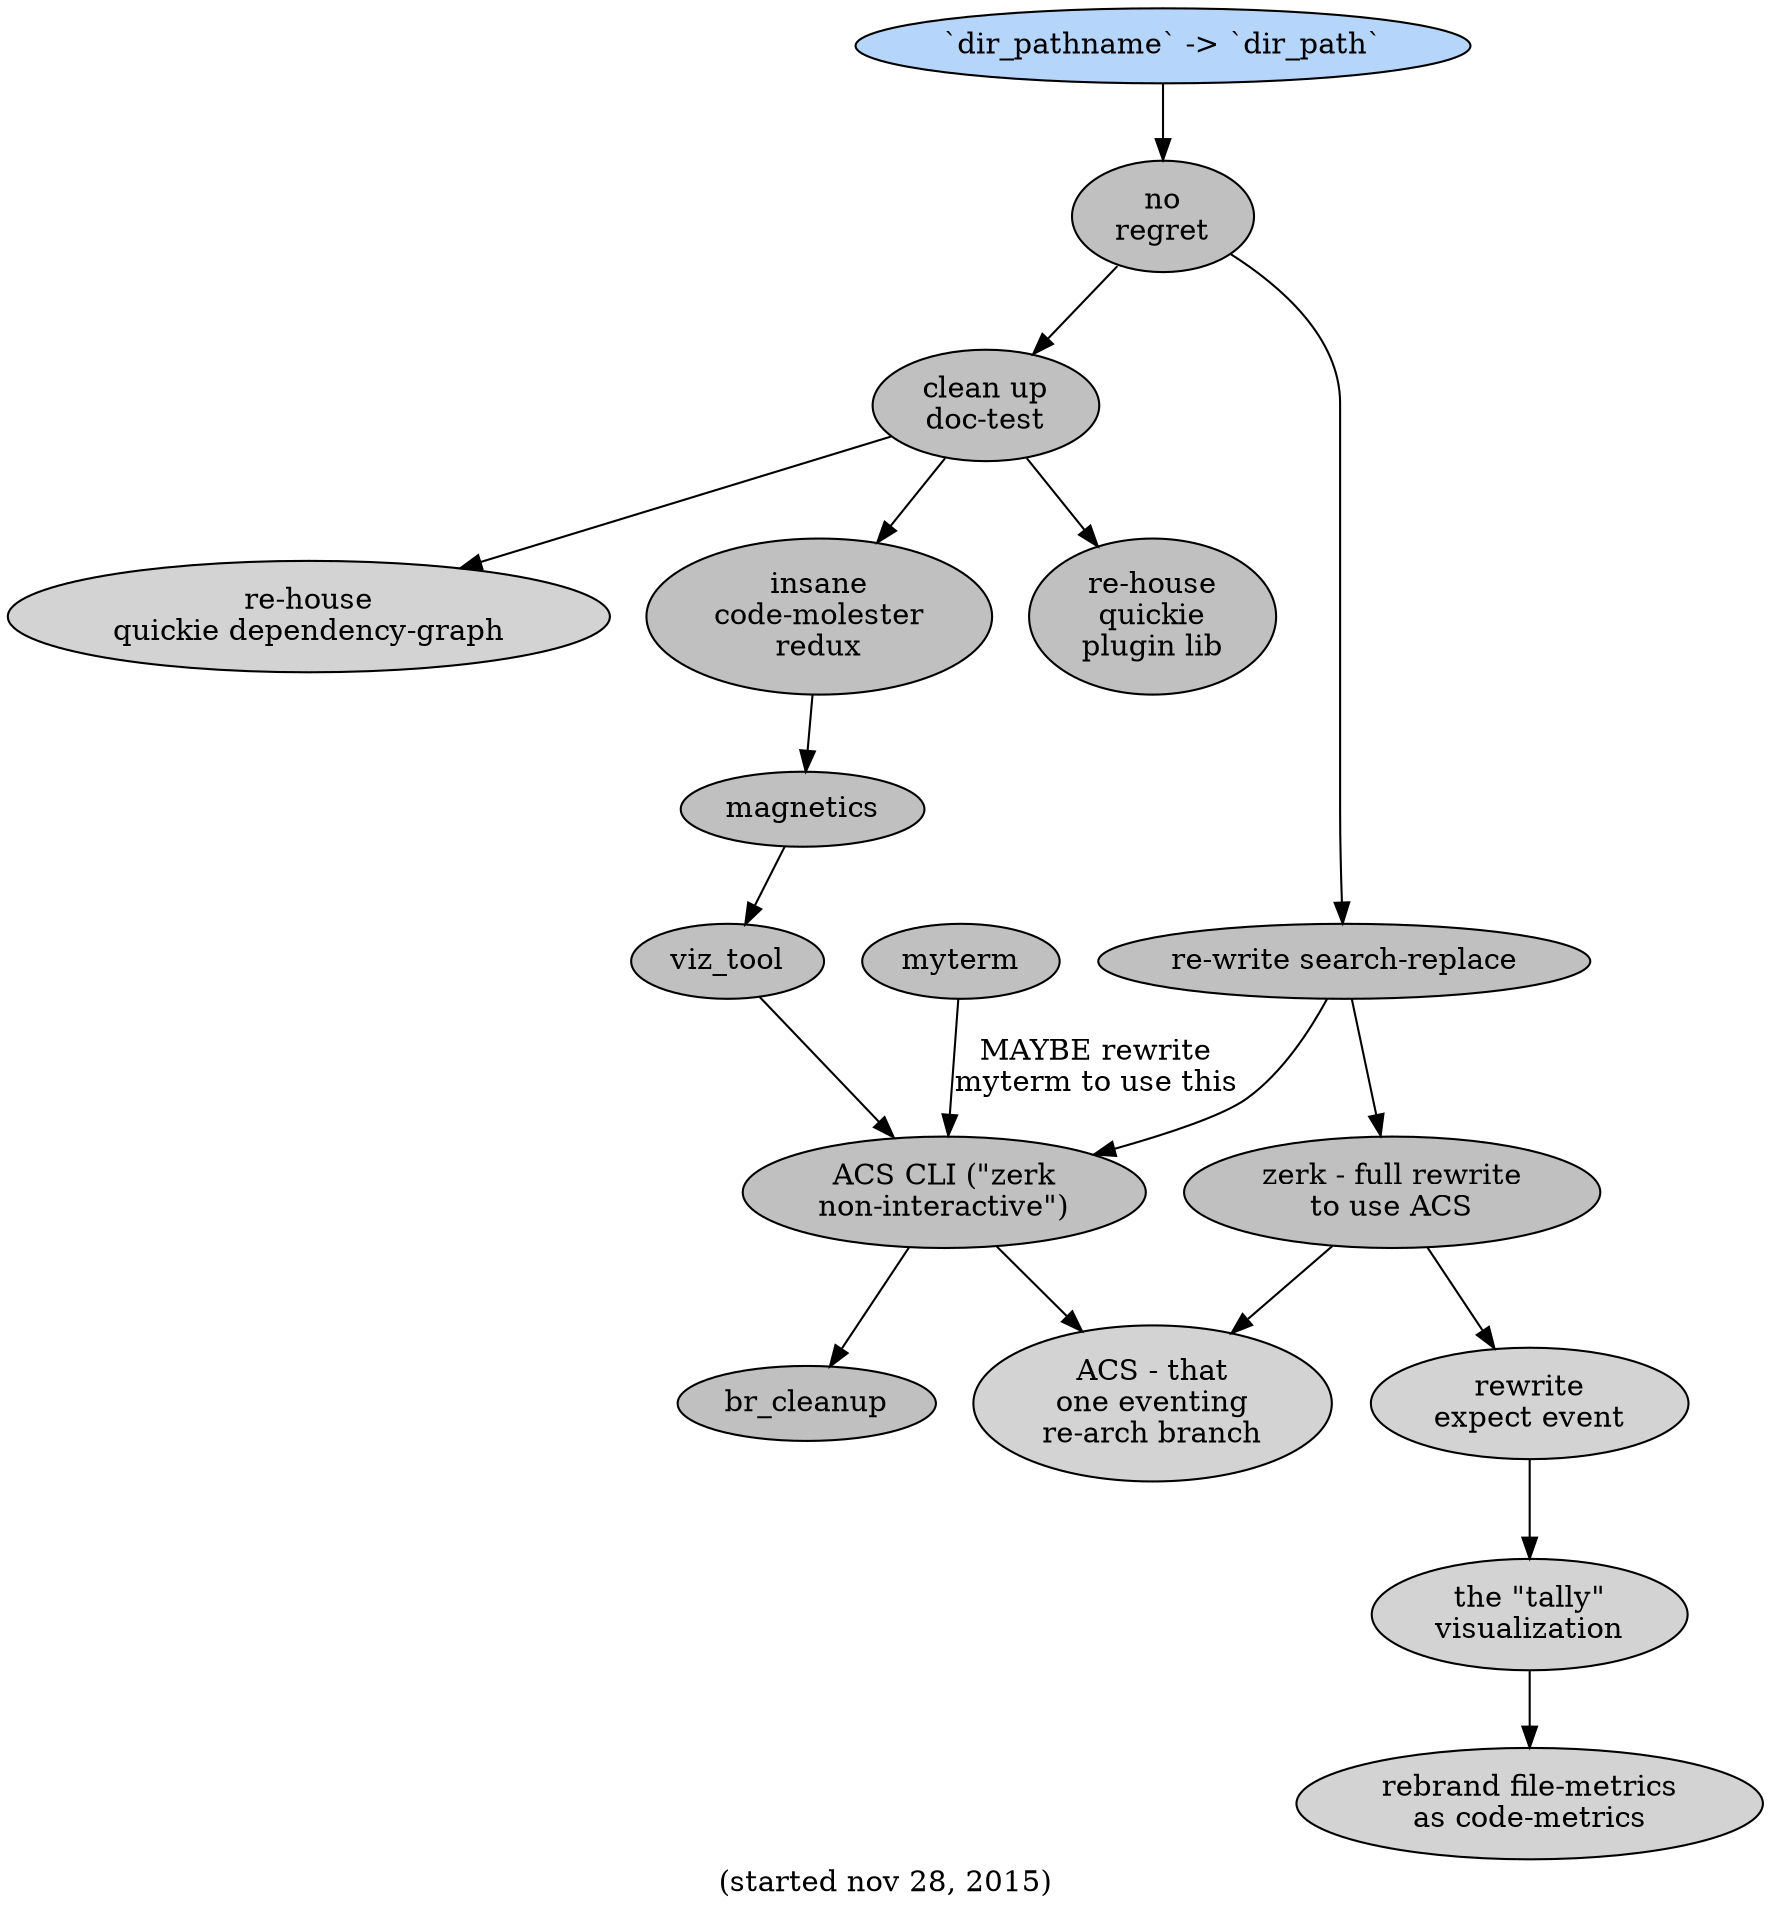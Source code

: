 digraph g {

  /* color for active thing: #b5d5fb */

  label="(started nov 28, 2015)"

  clean_up_doctest -> re_house_xx
  re_house_xx [label="re-house\nquickie\nplugin lib" fillcolor="gray" style="filled"]
  clean_up_doctest [label="clean up\ndoc-test" style=filled fillcolor=grey ]
  clean_up_doctest -> re_house_yy
  re_house_yy [label="re-house\nquickie dependency-graph" style="filled"]
  clean_up_doctest->insane_CM_redux
  insane_CM_redux [label="insane\ncode-molester\nredux" style=filled fillcolor=grey]

  insane_CM_redux->mag
  mag [label="magnetics" style=filled fillcolor=grey]
  viz_tool [style=filled fillcolor=grey]
  mag -> viz_tool

  ACS_CLI [label="ACS CLI (\"zerk\nnon-interactive\")" style=filled fillcolor=grey]

  myterm [style=filled fillcolor=grey]
  myterm->ACS_CLI [label="MAYBE rewrite\nmyterm to use this"]

  viz_tool -> ACS_CLI
  ACS_CLI -> br_cleanup
  ACS_CLI -> acs
  br_cleanup [style=filled fillcolor=grey]

  no_regret [label="no\nregret" style=filled fillcolor=grey]
  no_regret -> sea
  no_regret -> clean_up_doctest

  dpn->no_regret
  dpn [label="`dir_pathname` -> `dir_path`" style=filled fillcolor="#b5d5fb" ]
  sea [label="re-write search-replace\n" style=filled fillcolor=grey]
  sea->ACS_CLI
  sea->zerk
  zerk [label="zerk - full rewrite\nto use ACS" style=filled fillcolor=grey]
  zerk->expect_event
  expect_event [label="rewrite\nexpect event" style=filled]
  expect_event -> tally
  tally [label="the \"tally\"\nvisualization" style=filled]
  tally -> rfm
  rfm [label="rebrand file-metrics\nas code-metrics" style=filled]
  zerk->acs
  acs [label="ACS - that\none eventing\nre-arch branch" style=filled]
}
